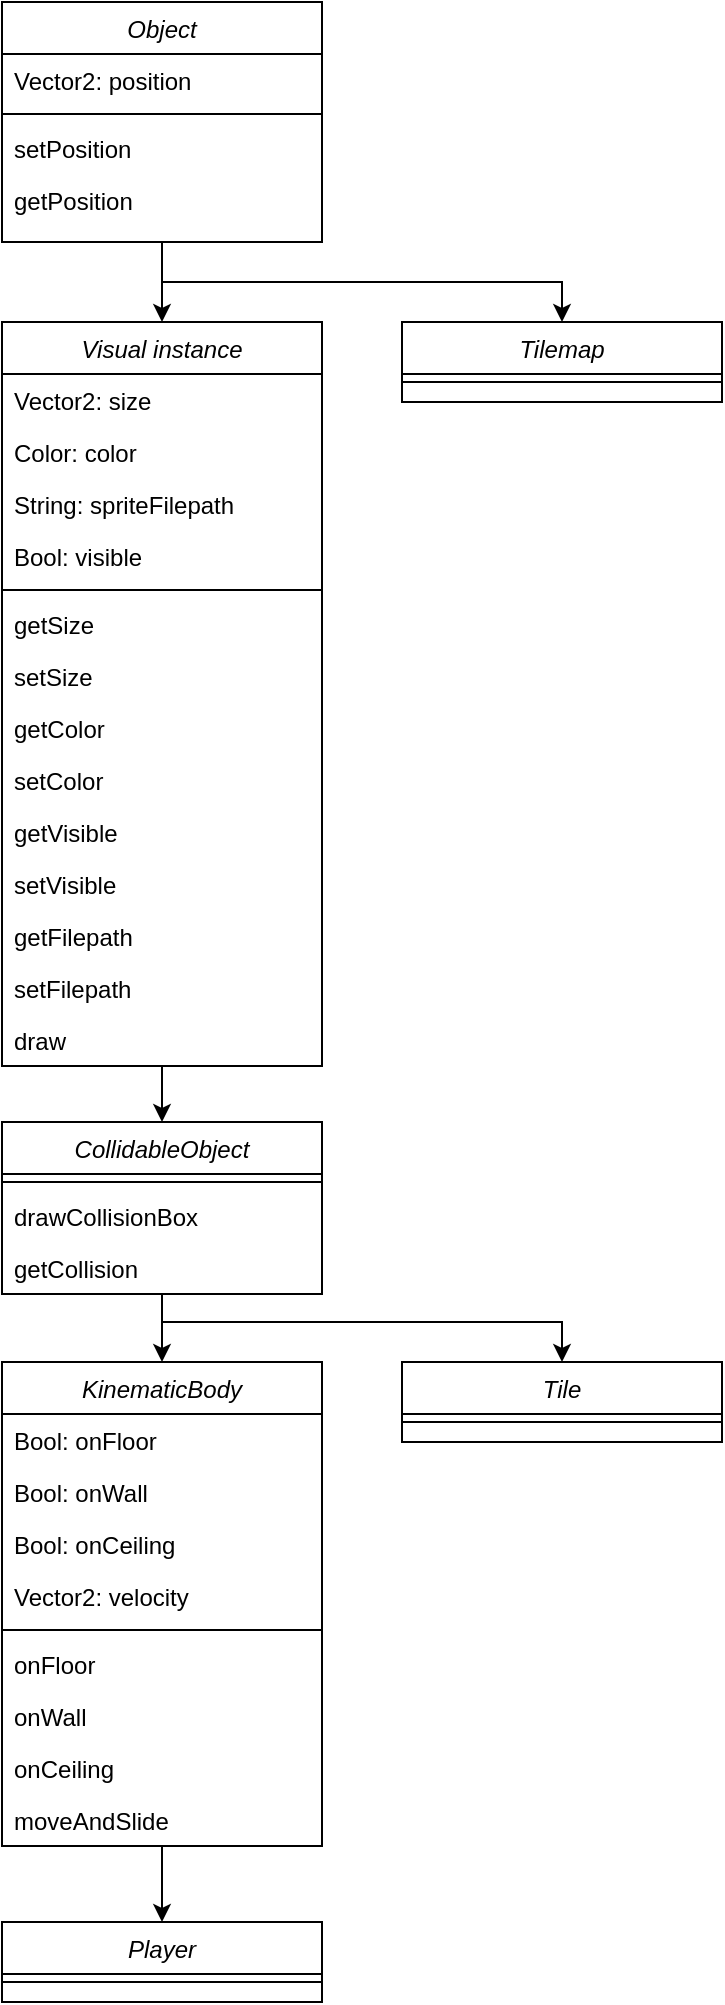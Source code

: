 <mxfile version="20.6.2" type="device"><diagram id="C5RBs43oDa-KdzZeNtuy" name="Page-1"><mxGraphModel dx="1008" dy="540" grid="1" gridSize="10" guides="1" tooltips="1" connect="1" arrows="1" fold="1" page="1" pageScale="1" pageWidth="827" pageHeight="1169" math="0" shadow="0"><root><mxCell id="WIyWlLk6GJQsqaUBKTNV-0"/><mxCell id="WIyWlLk6GJQsqaUBKTNV-1" parent="WIyWlLk6GJQsqaUBKTNV-0"/><mxCell id="KYCYtY8YfaFjY52dD4Zm-1" style="edgeStyle=orthogonalEdgeStyle;rounded=0;orthogonalLoop=1;jettySize=auto;html=1;entryX=0.5;entryY=0;entryDx=0;entryDy=0;" parent="WIyWlLk6GJQsqaUBKTNV-1" source="zkfFHV4jXpPFQw0GAbJ--0" target="KYCYtY8YfaFjY52dD4Zm-2" edge="1"><mxGeometry relative="1" as="geometry"><mxPoint x="120" y="240" as="targetPoint"/></mxGeometry></mxCell><mxCell id="zkfFHV4jXpPFQw0GAbJ--0" value="Object" style="swimlane;fontStyle=2;align=center;verticalAlign=top;childLayout=stackLayout;horizontal=1;startSize=26;horizontalStack=0;resizeParent=1;resizeLast=0;collapsible=1;marginBottom=0;rounded=0;shadow=0;strokeWidth=1;" parent="WIyWlLk6GJQsqaUBKTNV-1" vertex="1"><mxGeometry x="40" y="40" width="160" height="120" as="geometry"><mxRectangle x="230" y="140" width="160" height="26" as="alternateBounds"/></mxGeometry></mxCell><mxCell id="zkfFHV4jXpPFQw0GAbJ--1" value="Vector2: position " style="text;align=left;verticalAlign=top;spacingLeft=4;spacingRight=4;overflow=hidden;rotatable=0;points=[[0,0.5],[1,0.5]];portConstraint=eastwest;" parent="zkfFHV4jXpPFQw0GAbJ--0" vertex="1"><mxGeometry y="26" width="160" height="26" as="geometry"/></mxCell><mxCell id="zkfFHV4jXpPFQw0GAbJ--4" value="" style="line;html=1;strokeWidth=1;align=left;verticalAlign=middle;spacingTop=-1;spacingLeft=3;spacingRight=3;rotatable=0;labelPosition=right;points=[];portConstraint=eastwest;" parent="zkfFHV4jXpPFQw0GAbJ--0" vertex="1"><mxGeometry y="52" width="160" height="8" as="geometry"/></mxCell><mxCell id="zkfFHV4jXpPFQw0GAbJ--5" value="setPosition" style="text;align=left;verticalAlign=top;spacingLeft=4;spacingRight=4;overflow=hidden;rotatable=0;points=[[0,0.5],[1,0.5]];portConstraint=eastwest;" parent="zkfFHV4jXpPFQw0GAbJ--0" vertex="1"><mxGeometry y="60" width="160" height="26" as="geometry"/></mxCell><mxCell id="KYCYtY8YfaFjY52dD4Zm-0" value="getPosition" style="text;align=left;verticalAlign=top;spacingLeft=4;spacingRight=4;overflow=hidden;rotatable=0;points=[[0,0.5],[1,0.5]];portConstraint=eastwest;" parent="zkfFHV4jXpPFQw0GAbJ--0" vertex="1"><mxGeometry y="86" width="160" height="26" as="geometry"/></mxCell><mxCell id="KYCYtY8YfaFjY52dD4Zm-78" style="edgeStyle=orthogonalEdgeStyle;rounded=0;orthogonalLoop=1;jettySize=auto;html=1;exitX=0.5;exitY=1;exitDx=0;exitDy=0;entryX=0.5;entryY=0;entryDx=0;entryDy=0;" parent="WIyWlLk6GJQsqaUBKTNV-1" source="KYCYtY8YfaFjY52dD4Zm-2" target="KYCYtY8YfaFjY52dD4Zm-25" edge="1"><mxGeometry relative="1" as="geometry"/></mxCell><mxCell id="KYCYtY8YfaFjY52dD4Zm-2" value="Visual instance" style="swimlane;fontStyle=2;align=center;verticalAlign=top;childLayout=stackLayout;horizontal=1;startSize=26;horizontalStack=0;resizeParent=1;resizeLast=0;collapsible=1;marginBottom=0;rounded=0;shadow=0;strokeWidth=1;" parent="WIyWlLk6GJQsqaUBKTNV-1" vertex="1"><mxGeometry x="40" y="200" width="160" height="372" as="geometry"><mxRectangle x="230" y="140" width="160" height="26" as="alternateBounds"/></mxGeometry></mxCell><mxCell id="KYCYtY8YfaFjY52dD4Zm-3" value="Vector2: size" style="text;align=left;verticalAlign=top;spacingLeft=4;spacingRight=4;overflow=hidden;rotatable=0;points=[[0,0.5],[1,0.5]];portConstraint=eastwest;" parent="KYCYtY8YfaFjY52dD4Zm-2" vertex="1"><mxGeometry y="26" width="160" height="26" as="geometry"/></mxCell><mxCell id="KYCYtY8YfaFjY52dD4Zm-7" value="Color: color" style="text;align=left;verticalAlign=top;spacingLeft=4;spacingRight=4;overflow=hidden;rotatable=0;points=[[0,0.5],[1,0.5]];portConstraint=eastwest;" parent="KYCYtY8YfaFjY52dD4Zm-2" vertex="1"><mxGeometry y="52" width="160" height="26" as="geometry"/></mxCell><mxCell id="g4-ADZWTP8N053OKpydZ-39" value="String: spriteFilepath" style="text;align=left;verticalAlign=top;spacingLeft=4;spacingRight=4;overflow=hidden;rotatable=0;points=[[0,0.5],[1,0.5]];portConstraint=eastwest;" parent="KYCYtY8YfaFjY52dD4Zm-2" vertex="1"><mxGeometry y="78" width="160" height="26" as="geometry"/></mxCell><mxCell id="KYCYtY8YfaFjY52dD4Zm-57" value="Bool: visible" style="text;align=left;verticalAlign=top;spacingLeft=4;spacingRight=4;overflow=hidden;rotatable=0;points=[[0,0.5],[1,0.5]];portConstraint=eastwest;" parent="KYCYtY8YfaFjY52dD4Zm-2" vertex="1"><mxGeometry y="104" width="160" height="26" as="geometry"/></mxCell><mxCell id="KYCYtY8YfaFjY52dD4Zm-4" value="" style="line;html=1;strokeWidth=1;align=left;verticalAlign=middle;spacingTop=-1;spacingLeft=3;spacingRight=3;rotatable=0;labelPosition=right;points=[];portConstraint=eastwest;" parent="KYCYtY8YfaFjY52dD4Zm-2" vertex="1"><mxGeometry y="130" width="160" height="8" as="geometry"/></mxCell><mxCell id="KYCYtY8YfaFjY52dD4Zm-6" value="getSize" style="text;align=left;verticalAlign=top;spacingLeft=4;spacingRight=4;overflow=hidden;rotatable=0;points=[[0,0.5],[1,0.5]];portConstraint=eastwest;" parent="KYCYtY8YfaFjY52dD4Zm-2" vertex="1"><mxGeometry y="138" width="160" height="26" as="geometry"/></mxCell><mxCell id="KYCYtY8YfaFjY52dD4Zm-5" value="setSize" style="text;align=left;verticalAlign=top;spacingLeft=4;spacingRight=4;overflow=hidden;rotatable=0;points=[[0,0.5],[1,0.5]];portConstraint=eastwest;" parent="KYCYtY8YfaFjY52dD4Zm-2" vertex="1"><mxGeometry y="164" width="160" height="26" as="geometry"/></mxCell><mxCell id="KYCYtY8YfaFjY52dD4Zm-9" value="getColor" style="text;align=left;verticalAlign=top;spacingLeft=4;spacingRight=4;overflow=hidden;rotatable=0;points=[[0,0.5],[1,0.5]];portConstraint=eastwest;" parent="KYCYtY8YfaFjY52dD4Zm-2" vertex="1"><mxGeometry y="190" width="160" height="26" as="geometry"/></mxCell><mxCell id="KYCYtY8YfaFjY52dD4Zm-8" value="setColor" style="text;align=left;verticalAlign=top;spacingLeft=4;spacingRight=4;overflow=hidden;rotatable=0;points=[[0,0.5],[1,0.5]];portConstraint=eastwest;" parent="KYCYtY8YfaFjY52dD4Zm-2" vertex="1"><mxGeometry y="216" width="160" height="26" as="geometry"/></mxCell><mxCell id="KYCYtY8YfaFjY52dD4Zm-58" value="getVisible" style="text;align=left;verticalAlign=top;spacingLeft=4;spacingRight=4;overflow=hidden;rotatable=0;points=[[0,0.5],[1,0.5]];portConstraint=eastwest;" parent="KYCYtY8YfaFjY52dD4Zm-2" vertex="1"><mxGeometry y="242" width="160" height="26" as="geometry"/></mxCell><mxCell id="KYCYtY8YfaFjY52dD4Zm-59" value="setVisible" style="text;align=left;verticalAlign=top;spacingLeft=4;spacingRight=4;overflow=hidden;rotatable=0;points=[[0,0.5],[1,0.5]];portConstraint=eastwest;" parent="KYCYtY8YfaFjY52dD4Zm-2" vertex="1"><mxGeometry y="268" width="160" height="26" as="geometry"/></mxCell><mxCell id="KYCYtY8YfaFjY52dD4Zm-23" value="getFilepath" style="text;align=left;verticalAlign=top;spacingLeft=4;spacingRight=4;overflow=hidden;rotatable=0;points=[[0,0.5],[1,0.5]];portConstraint=eastwest;" parent="KYCYtY8YfaFjY52dD4Zm-2" vertex="1"><mxGeometry y="294" width="160" height="26" as="geometry"/></mxCell><mxCell id="KYCYtY8YfaFjY52dD4Zm-22" value="setFilepath" style="text;align=left;verticalAlign=top;spacingLeft=4;spacingRight=4;overflow=hidden;rotatable=0;points=[[0,0.5],[1,0.5]];portConstraint=eastwest;" parent="KYCYtY8YfaFjY52dD4Zm-2" vertex="1"><mxGeometry y="320" width="160" height="26" as="geometry"/></mxCell><mxCell id="KYCYtY8YfaFjY52dD4Zm-10" value="draw" style="text;align=left;verticalAlign=top;spacingLeft=4;spacingRight=4;overflow=hidden;rotatable=0;points=[[0,0.5],[1,0.5]];portConstraint=eastwest;" parent="KYCYtY8YfaFjY52dD4Zm-2" vertex="1"><mxGeometry y="346" width="160" height="26" as="geometry"/></mxCell><mxCell id="KYCYtY8YfaFjY52dD4Zm-50" style="edgeStyle=orthogonalEdgeStyle;rounded=0;orthogonalLoop=1;jettySize=auto;html=1;entryX=0.5;entryY=0;entryDx=0;entryDy=0;" parent="WIyWlLk6GJQsqaUBKTNV-1" target="KYCYtY8YfaFjY52dD4Zm-45" edge="1"><mxGeometry relative="1" as="geometry"><Array as="points"/><mxPoint x="120" y="726" as="sourcePoint"/><mxPoint x="220" y="720" as="targetPoint"/></mxGeometry></mxCell><mxCell id="g4-ADZWTP8N053OKpydZ-54" style="edgeStyle=orthogonalEdgeStyle;rounded=0;orthogonalLoop=1;jettySize=auto;html=1;entryX=0.5;entryY=0;entryDx=0;entryDy=0;" parent="WIyWlLk6GJQsqaUBKTNV-1" source="KYCYtY8YfaFjY52dD4Zm-25" target="KYCYtY8YfaFjY52dD4Zm-45" edge="1"><mxGeometry relative="1" as="geometry"/></mxCell><mxCell id="KYCYtY8YfaFjY52dD4Zm-25" value="CollidableObject" style="swimlane;fontStyle=2;align=center;verticalAlign=top;childLayout=stackLayout;horizontal=1;startSize=26;horizontalStack=0;resizeParent=1;resizeLast=0;collapsible=1;marginBottom=0;rounded=0;shadow=0;strokeWidth=1;" parent="WIyWlLk6GJQsqaUBKTNV-1" vertex="1"><mxGeometry x="40" y="600" width="160" height="86" as="geometry"><mxRectangle x="230" y="140" width="160" height="26" as="alternateBounds"/></mxGeometry></mxCell><mxCell id="KYCYtY8YfaFjY52dD4Zm-29" value="" style="line;html=1;strokeWidth=1;align=left;verticalAlign=middle;spacingTop=-1;spacingLeft=3;spacingRight=3;rotatable=0;labelPosition=right;points=[];portConstraint=eastwest;" parent="KYCYtY8YfaFjY52dD4Zm-25" vertex="1"><mxGeometry y="26" width="160" height="8" as="geometry"/></mxCell><mxCell id="g4-ADZWTP8N053OKpydZ-52" value="drawCollisionBox" style="text;align=left;verticalAlign=top;spacingLeft=4;spacingRight=4;overflow=hidden;rotatable=0;points=[[0,0.5],[1,0.5]];portConstraint=eastwest;" parent="KYCYtY8YfaFjY52dD4Zm-25" vertex="1"><mxGeometry y="34" width="160" height="26" as="geometry"/></mxCell><mxCell id="g4-ADZWTP8N053OKpydZ-53" value="getCollision" style="text;align=left;verticalAlign=top;spacingLeft=4;spacingRight=4;overflow=hidden;rotatable=0;points=[[0,0.5],[1,0.5]];portConstraint=eastwest;" parent="KYCYtY8YfaFjY52dD4Zm-25" vertex="1"><mxGeometry y="60" width="160" height="26" as="geometry"/></mxCell><mxCell id="g4-ADZWTP8N053OKpydZ-50" style="edgeStyle=orthogonalEdgeStyle;rounded=0;orthogonalLoop=1;jettySize=auto;html=1;entryX=0.5;entryY=0;entryDx=0;entryDy=0;" parent="WIyWlLk6GJQsqaUBKTNV-1" source="KYCYtY8YfaFjY52dD4Zm-45" target="g4-ADZWTP8N053OKpydZ-40" edge="1"><mxGeometry relative="1" as="geometry"/></mxCell><mxCell id="KYCYtY8YfaFjY52dD4Zm-45" value="KinematicBody" style="swimlane;fontStyle=2;align=center;verticalAlign=top;childLayout=stackLayout;horizontal=1;startSize=26;horizontalStack=0;resizeParent=1;resizeLast=0;collapsible=1;marginBottom=0;rounded=0;shadow=0;strokeWidth=1;" parent="WIyWlLk6GJQsqaUBKTNV-1" vertex="1"><mxGeometry x="40" y="720" width="160" height="242" as="geometry"><mxRectangle x="230" y="140" width="160" height="26" as="alternateBounds"/></mxGeometry></mxCell><mxCell id="KYCYtY8YfaFjY52dD4Zm-63" value="Bool: onFloor" style="text;align=left;verticalAlign=top;spacingLeft=4;spacingRight=4;overflow=hidden;rotatable=0;points=[[0,0.5],[1,0.5]];portConstraint=eastwest;" parent="KYCYtY8YfaFjY52dD4Zm-45" vertex="1"><mxGeometry y="26" width="160" height="26" as="geometry"/></mxCell><mxCell id="KYCYtY8YfaFjY52dD4Zm-65" value="Bool: onWall" style="text;align=left;verticalAlign=top;spacingLeft=4;spacingRight=4;overflow=hidden;rotatable=0;points=[[0,0.5],[1,0.5]];portConstraint=eastwest;" parent="KYCYtY8YfaFjY52dD4Zm-45" vertex="1"><mxGeometry y="52" width="160" height="26" as="geometry"/></mxCell><mxCell id="KYCYtY8YfaFjY52dD4Zm-64" value="Bool: onCeiling" style="text;align=left;verticalAlign=top;spacingLeft=4;spacingRight=4;overflow=hidden;rotatable=0;points=[[0,0.5],[1,0.5]];portConstraint=eastwest;" parent="KYCYtY8YfaFjY52dD4Zm-45" vertex="1"><mxGeometry y="78" width="160" height="26" as="geometry"/></mxCell><mxCell id="KYCYtY8YfaFjY52dD4Zm-115" value="Vector2: velocity" style="text;align=left;verticalAlign=top;spacingLeft=4;spacingRight=4;overflow=hidden;rotatable=0;points=[[0,0.5],[1,0.5]];portConstraint=eastwest;" parent="KYCYtY8YfaFjY52dD4Zm-45" vertex="1"><mxGeometry y="104" width="160" height="26" as="geometry"/></mxCell><mxCell id="KYCYtY8YfaFjY52dD4Zm-47" value="" style="line;html=1;strokeWidth=1;align=left;verticalAlign=middle;spacingTop=-1;spacingLeft=3;spacingRight=3;rotatable=0;labelPosition=right;points=[];portConstraint=eastwest;" parent="KYCYtY8YfaFjY52dD4Zm-45" vertex="1"><mxGeometry y="130" width="160" height="8" as="geometry"/></mxCell><mxCell id="KYCYtY8YfaFjY52dD4Zm-53" value="onFloor" style="text;align=left;verticalAlign=top;spacingLeft=4;spacingRight=4;overflow=hidden;rotatable=0;points=[[0,0.5],[1,0.5]];portConstraint=eastwest;" parent="KYCYtY8YfaFjY52dD4Zm-45" vertex="1"><mxGeometry y="138" width="160" height="26" as="geometry"/></mxCell><mxCell id="KYCYtY8YfaFjY52dD4Zm-52" value="onWall" style="text;align=left;verticalAlign=top;spacingLeft=4;spacingRight=4;overflow=hidden;rotatable=0;points=[[0,0.5],[1,0.5]];portConstraint=eastwest;" parent="KYCYtY8YfaFjY52dD4Zm-45" vertex="1"><mxGeometry y="164" width="160" height="26" as="geometry"/></mxCell><mxCell id="KYCYtY8YfaFjY52dD4Zm-54" value="onCeiling" style="text;align=left;verticalAlign=top;spacingLeft=4;spacingRight=4;overflow=hidden;rotatable=0;points=[[0,0.5],[1,0.5]];portConstraint=eastwest;" parent="KYCYtY8YfaFjY52dD4Zm-45" vertex="1"><mxGeometry y="190" width="160" height="26" as="geometry"/></mxCell><mxCell id="KYCYtY8YfaFjY52dD4Zm-55" value="moveAndSlide" style="text;align=left;verticalAlign=top;spacingLeft=4;spacingRight=4;overflow=hidden;rotatable=0;points=[[0,0.5],[1,0.5]];portConstraint=eastwest;" parent="KYCYtY8YfaFjY52dD4Zm-45" vertex="1"><mxGeometry y="216" width="160" height="26" as="geometry"/></mxCell><mxCell id="g4-ADZWTP8N053OKpydZ-40" value="Player" style="swimlane;fontStyle=2;align=center;verticalAlign=top;childLayout=stackLayout;horizontal=1;startSize=26;horizontalStack=0;resizeParent=1;resizeLast=0;collapsible=1;marginBottom=0;rounded=0;shadow=0;strokeWidth=1;" parent="WIyWlLk6GJQsqaUBKTNV-1" vertex="1"><mxGeometry x="40" y="1000" width="160" height="40" as="geometry"><mxRectangle x="230" y="140" width="160" height="26" as="alternateBounds"/></mxGeometry></mxCell><mxCell id="g4-ADZWTP8N053OKpydZ-45" value="" style="line;html=1;strokeWidth=1;align=left;verticalAlign=middle;spacingTop=-1;spacingLeft=3;spacingRight=3;rotatable=0;labelPosition=right;points=[];portConstraint=eastwest;" parent="g4-ADZWTP8N053OKpydZ-40" vertex="1"><mxGeometry y="26" width="160" height="8" as="geometry"/></mxCell><mxCell id="zuGtKfPLjMdq9aygZgn7-0" style="edgeStyle=orthogonalEdgeStyle;rounded=0;orthogonalLoop=1;jettySize=auto;html=1;entryX=0.5;entryY=0;entryDx=0;entryDy=0;exitX=0.5;exitY=1;exitDx=0;exitDy=0;" parent="WIyWlLk6GJQsqaUBKTNV-1" source="zkfFHV4jXpPFQw0GAbJ--0" target="zuGtKfPLjMdq9aygZgn7-1" edge="1"><mxGeometry relative="1" as="geometry"><mxPoint x="320" y="176.93" as="targetPoint"/><mxPoint x="200" y="149.997" as="sourcePoint"/></mxGeometry></mxCell><mxCell id="zuGtKfPLjMdq9aygZgn7-1" value="Tilemap" style="swimlane;fontStyle=2;align=center;verticalAlign=top;childLayout=stackLayout;horizontal=1;startSize=26;horizontalStack=0;resizeParent=1;resizeLast=0;collapsible=1;marginBottom=0;rounded=0;shadow=0;strokeWidth=1;" parent="WIyWlLk6GJQsqaUBKTNV-1" vertex="1"><mxGeometry x="240" y="200" width="160" height="40" as="geometry"><mxRectangle x="230" y="140" width="160" height="26" as="alternateBounds"/></mxGeometry></mxCell><mxCell id="zuGtKfPLjMdq9aygZgn7-6" value="" style="line;html=1;strokeWidth=1;align=left;verticalAlign=middle;spacingTop=-1;spacingLeft=3;spacingRight=3;rotatable=0;labelPosition=right;points=[];portConstraint=eastwest;" parent="zuGtKfPLjMdq9aygZgn7-1" vertex="1"><mxGeometry y="26" width="160" height="8" as="geometry"/></mxCell><mxCell id="2" value="Tile&#10;" style="swimlane;fontStyle=2;align=center;verticalAlign=top;childLayout=stackLayout;horizontal=1;startSize=26;horizontalStack=0;resizeParent=1;resizeLast=0;collapsible=1;marginBottom=0;rounded=0;shadow=0;strokeWidth=1;" parent="WIyWlLk6GJQsqaUBKTNV-1" vertex="1"><mxGeometry x="240" y="720" width="160" height="40" as="geometry"><mxRectangle x="230" y="140" width="160" height="26" as="alternateBounds"/></mxGeometry></mxCell><mxCell id="3" value="" style="line;html=1;strokeWidth=1;align=left;verticalAlign=middle;spacingTop=-1;spacingLeft=3;spacingRight=3;rotatable=0;labelPosition=right;points=[];portConstraint=eastwest;" parent="2" vertex="1"><mxGeometry y="26" width="160" height="8" as="geometry"/></mxCell><mxCell id="s8ngOIyOkBuRhpFgZydw-4" style="edgeStyle=orthogonalEdgeStyle;rounded=0;orthogonalLoop=1;jettySize=auto;html=1;entryX=0.5;entryY=0;entryDx=0;entryDy=0;" edge="1" parent="WIyWlLk6GJQsqaUBKTNV-1" source="g4-ADZWTP8N053OKpydZ-53" target="2"><mxGeometry relative="1" as="geometry"><Array as="points"><mxPoint x="120" y="700"/><mxPoint x="320" y="700"/></Array></mxGeometry></mxCell></root></mxGraphModel></diagram></mxfile>